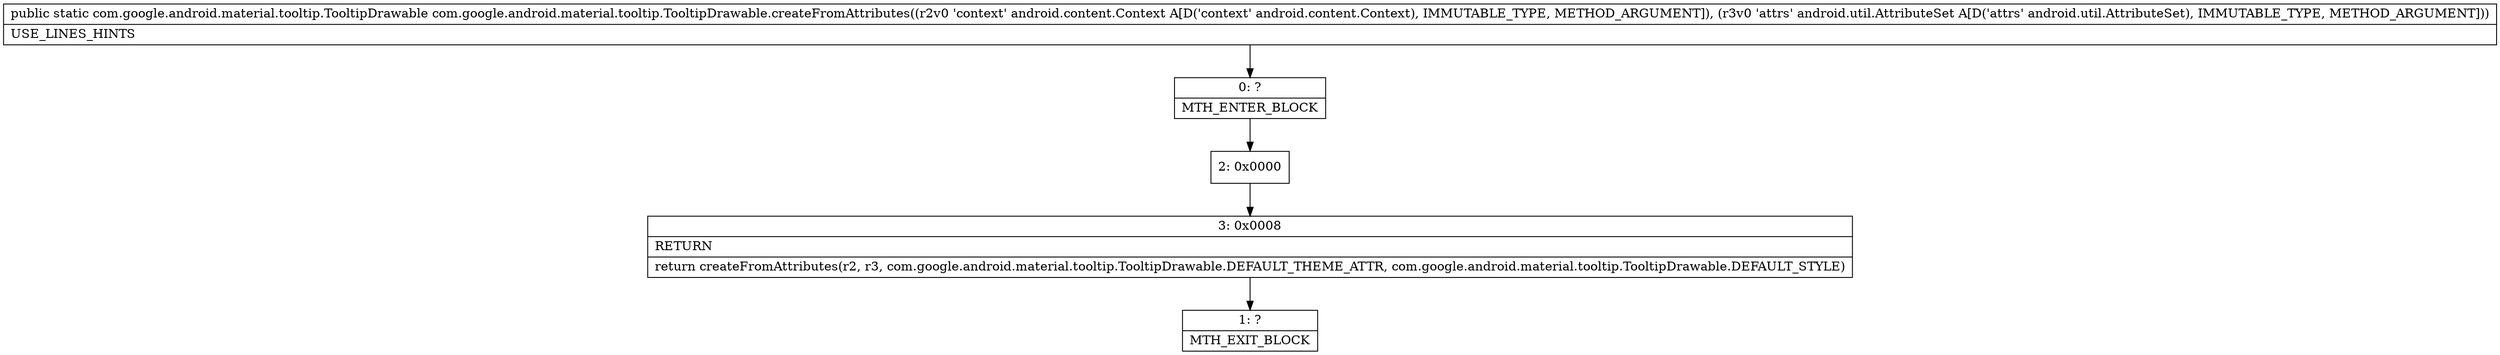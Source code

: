 digraph "CFG forcom.google.android.material.tooltip.TooltipDrawable.createFromAttributes(Landroid\/content\/Context;Landroid\/util\/AttributeSet;)Lcom\/google\/android\/material\/tooltip\/TooltipDrawable;" {
Node_0 [shape=record,label="{0\:\ ?|MTH_ENTER_BLOCK\l}"];
Node_2 [shape=record,label="{2\:\ 0x0000}"];
Node_3 [shape=record,label="{3\:\ 0x0008|RETURN\l|return createFromAttributes(r2, r3, com.google.android.material.tooltip.TooltipDrawable.DEFAULT_THEME_ATTR, com.google.android.material.tooltip.TooltipDrawable.DEFAULT_STYLE)\l}"];
Node_1 [shape=record,label="{1\:\ ?|MTH_EXIT_BLOCK\l}"];
MethodNode[shape=record,label="{public static com.google.android.material.tooltip.TooltipDrawable com.google.android.material.tooltip.TooltipDrawable.createFromAttributes((r2v0 'context' android.content.Context A[D('context' android.content.Context), IMMUTABLE_TYPE, METHOD_ARGUMENT]), (r3v0 'attrs' android.util.AttributeSet A[D('attrs' android.util.AttributeSet), IMMUTABLE_TYPE, METHOD_ARGUMENT]))  | USE_LINES_HINTS\l}"];
MethodNode -> Node_0;Node_0 -> Node_2;
Node_2 -> Node_3;
Node_3 -> Node_1;
}


